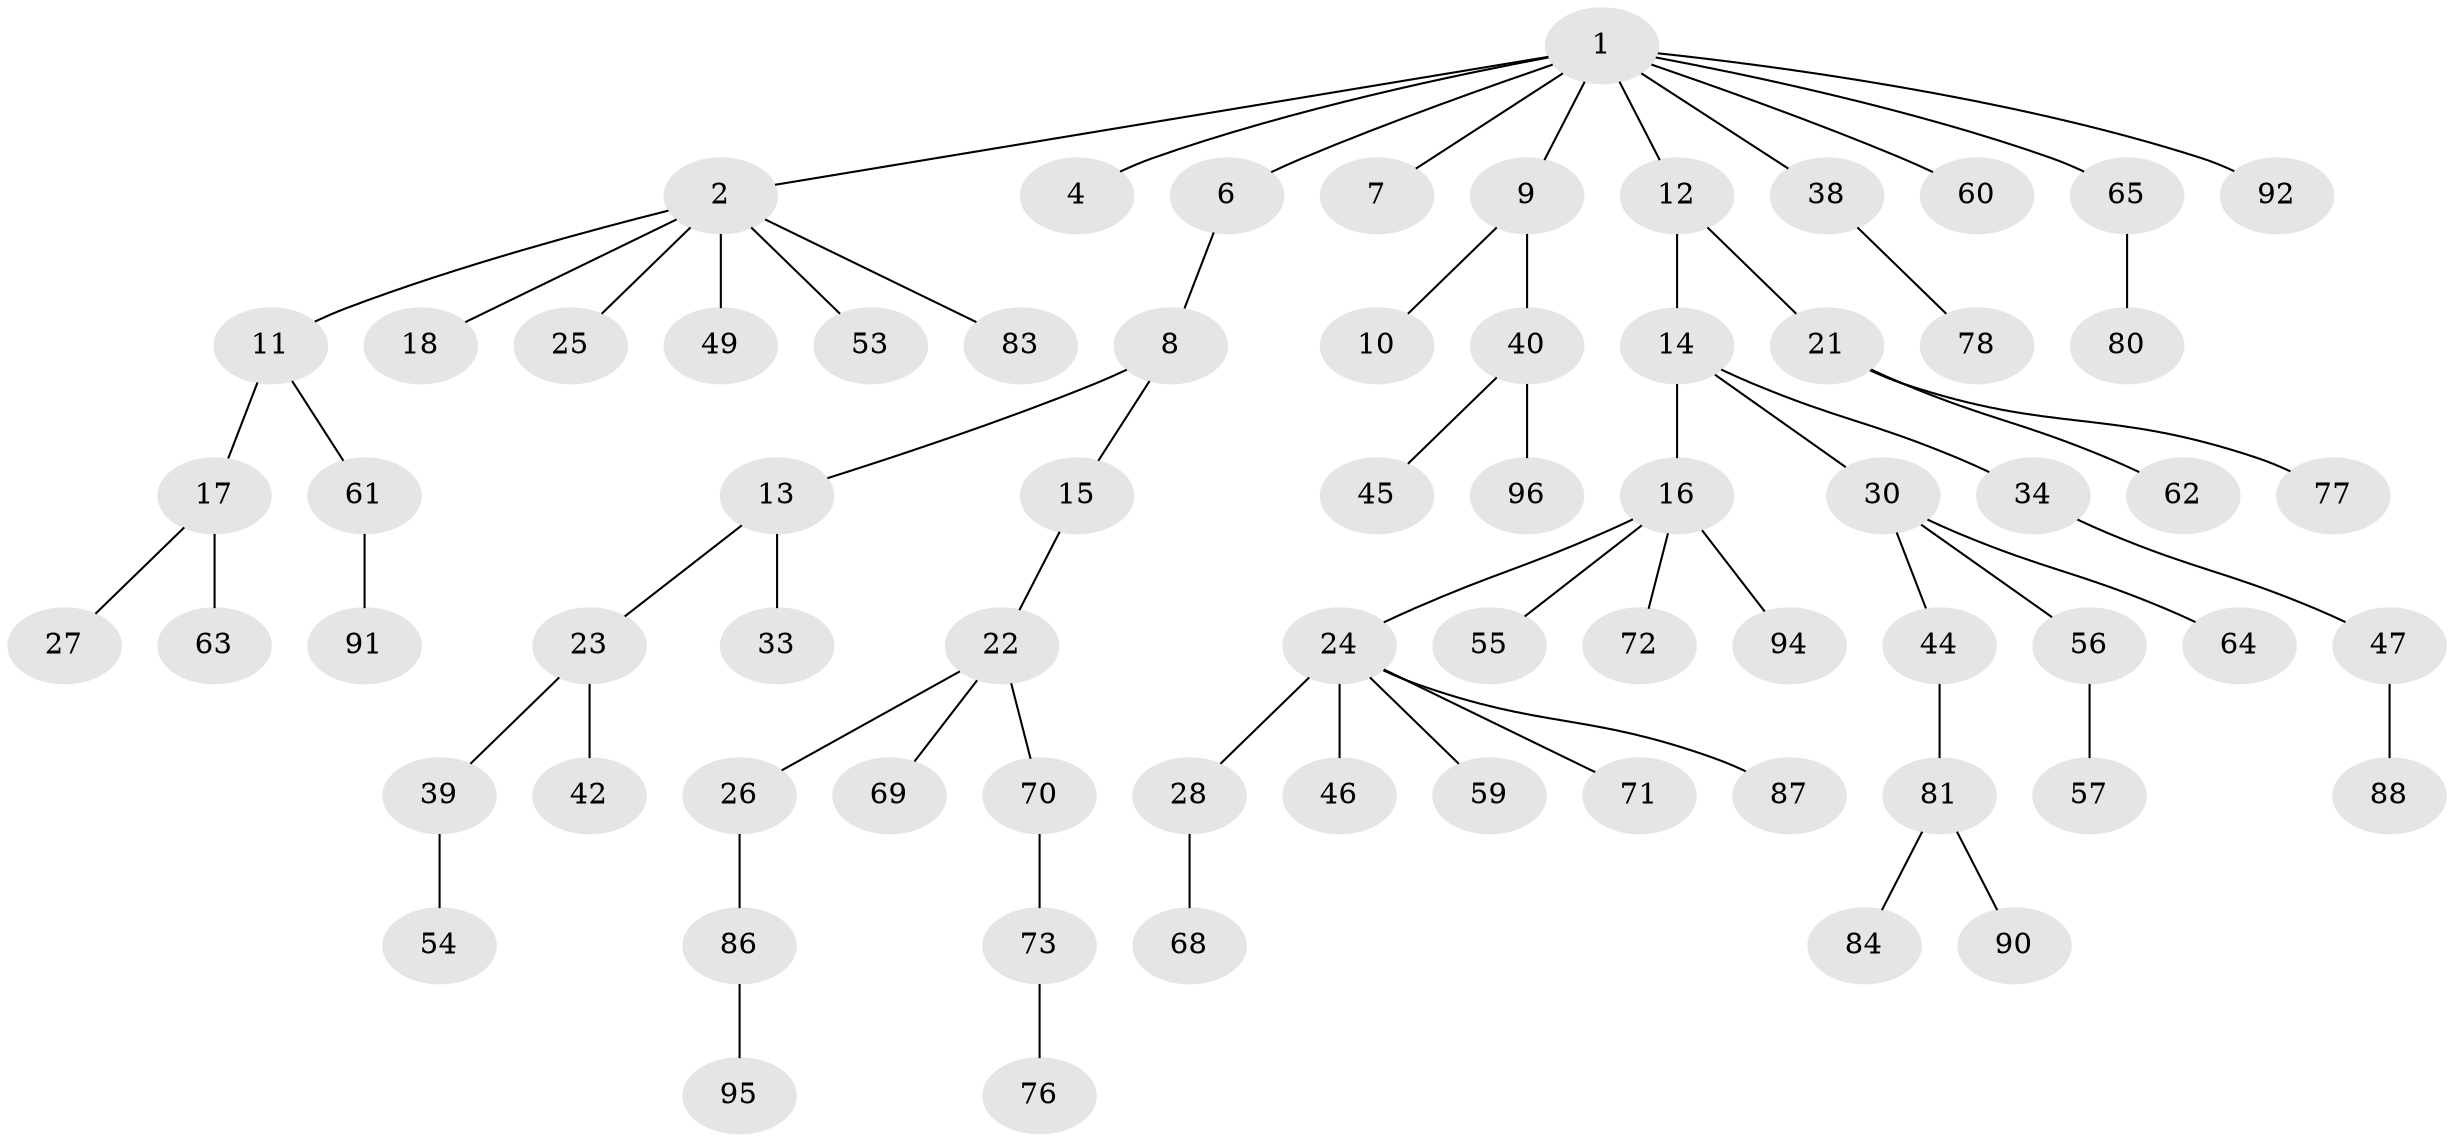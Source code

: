 // original degree distribution, {9: 0.01, 7: 0.01, 3: 0.13, 1: 0.45, 2: 0.31, 4: 0.09}
// Generated by graph-tools (version 1.1) at 2025/38/02/21/25 10:38:55]
// undirected, 70 vertices, 69 edges
graph export_dot {
graph [start="1"]
  node [color=gray90,style=filled];
  1 [super="+3"];
  2 [super="+5"];
  4;
  6;
  7;
  8 [super="+48"];
  9 [super="+66"];
  10;
  11 [super="+37"];
  12;
  13;
  14 [super="+19"];
  15 [super="+20"];
  16 [super="+41"];
  17 [super="+43"];
  18 [super="+98"];
  21 [super="+31"];
  22 [super="+29"];
  23 [super="+32"];
  24 [super="+36"];
  25;
  26 [super="+52"];
  27;
  28;
  30 [super="+51"];
  33 [super="+35"];
  34;
  38 [super="+50"];
  39;
  40 [super="+75"];
  42 [super="+58"];
  44;
  45;
  46 [super="+97"];
  47 [super="+85"];
  49;
  53;
  54;
  55;
  56;
  57 [super="+74"];
  59;
  60;
  61 [super="+89"];
  62;
  63;
  64 [super="+67"];
  65;
  68;
  69;
  70;
  71;
  72;
  73;
  76 [super="+79"];
  77;
  78;
  80 [super="+100"];
  81 [super="+82"];
  83;
  84;
  86 [super="+99"];
  87;
  88;
  90;
  91;
  92 [super="+93"];
  94;
  95;
  96;
  1 -- 2;
  1 -- 4;
  1 -- 7;
  1 -- 9;
  1 -- 12;
  1 -- 38;
  1 -- 65;
  1 -- 92;
  1 -- 60;
  1 -- 6;
  2 -- 11;
  2 -- 18;
  2 -- 49;
  2 -- 53;
  2 -- 83;
  2 -- 25;
  6 -- 8;
  8 -- 13;
  8 -- 15;
  9 -- 10;
  9 -- 40;
  11 -- 17;
  11 -- 61;
  12 -- 14;
  12 -- 21;
  13 -- 23;
  13 -- 33;
  14 -- 16;
  14 -- 30;
  14 -- 34;
  15 -- 22;
  16 -- 24;
  16 -- 94;
  16 -- 72;
  16 -- 55;
  17 -- 27;
  17 -- 63;
  21 -- 62;
  21 -- 77;
  22 -- 26;
  22 -- 69;
  22 -- 70;
  23 -- 42;
  23 -- 39;
  24 -- 28;
  24 -- 59;
  24 -- 71;
  24 -- 46;
  24 -- 87;
  26 -- 86;
  28 -- 68;
  30 -- 44;
  30 -- 64;
  30 -- 56;
  34 -- 47;
  38 -- 78;
  39 -- 54;
  40 -- 45;
  40 -- 96;
  44 -- 81;
  47 -- 88;
  56 -- 57;
  61 -- 91;
  65 -- 80;
  70 -- 73;
  73 -- 76;
  81 -- 90;
  81 -- 84;
  86 -- 95;
}
